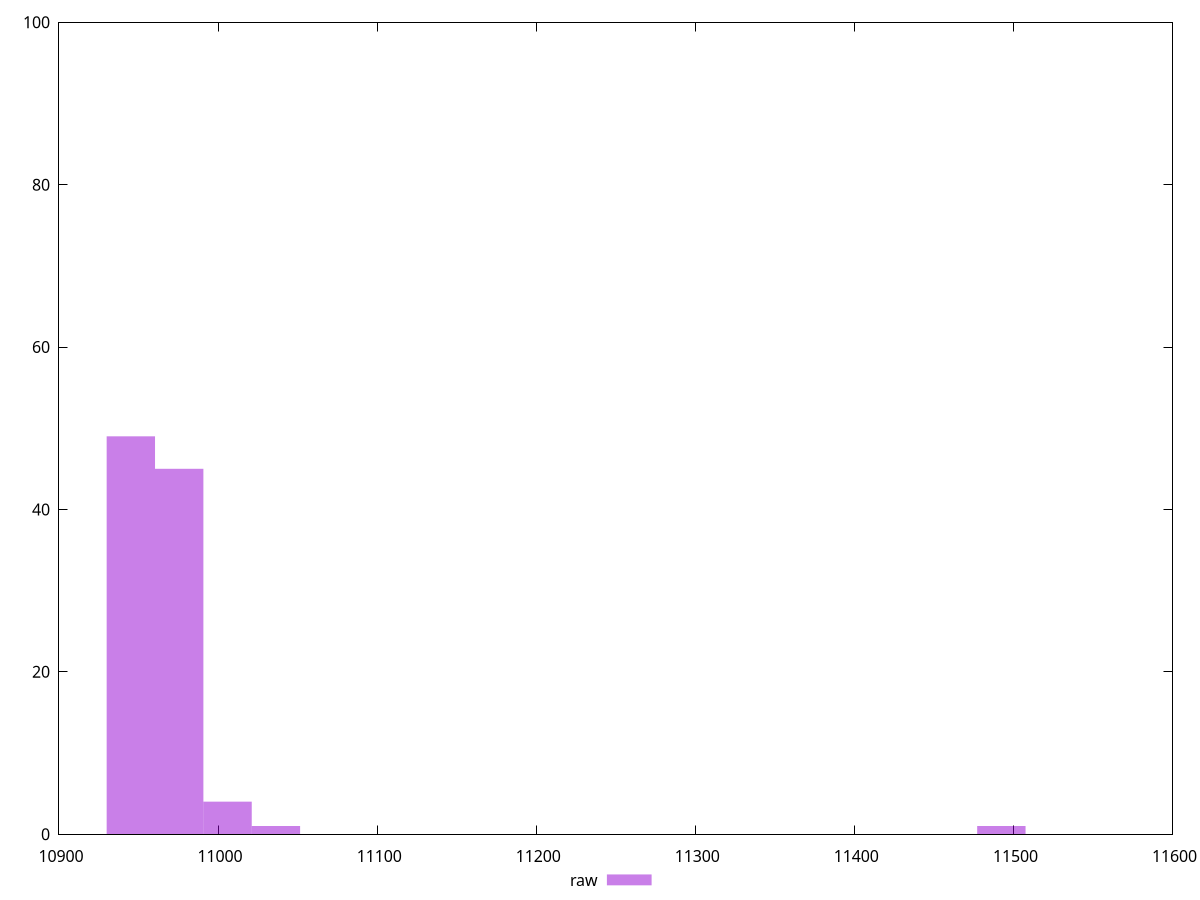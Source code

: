 reset
set terminal svg size 640, 490 enhanced background rgb 'white'
set output "reprap/metrics/samples/pages+cached/raw/histogram.svg"

$raw <<EOF
11492.417112109279 1
10975.562374263094 45
11005.9655941364 4
10945.159154389788 49
11036.368814009704 1
EOF

set key outside below
set boxwidth 30.40321987330497
set yrange [0:100]
set style fill transparent solid 0.5 noborder

plot \
  $raw title "raw" with boxes, \


reset